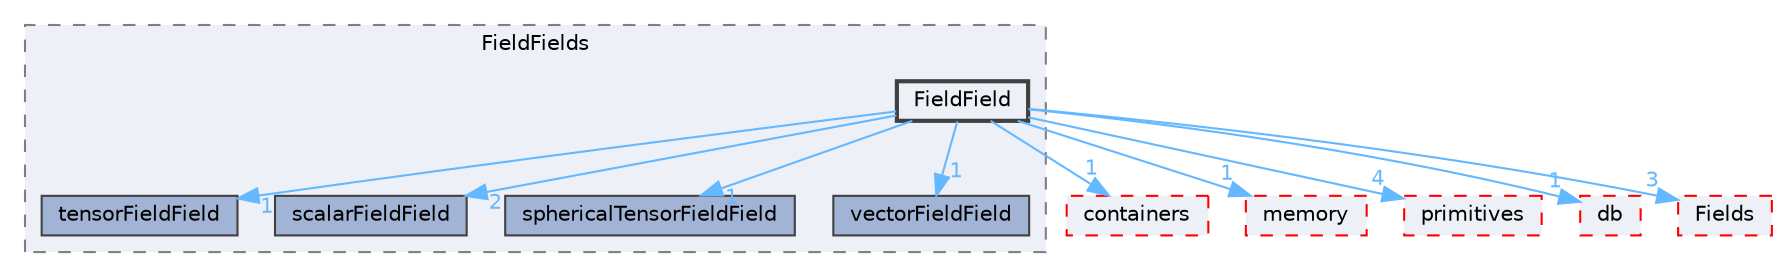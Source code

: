 digraph "src/OpenFOAM/fields/FieldFields/FieldField"
{
 // LATEX_PDF_SIZE
  bgcolor="transparent";
  edge [fontname=Helvetica,fontsize=10,labelfontname=Helvetica,labelfontsize=10];
  node [fontname=Helvetica,fontsize=10,shape=box,height=0.2,width=0.4];
  compound=true
  subgraph clusterdir_8eb3a7b50b56ddbfb00a2ddef0a44ff7 {
    graph [ bgcolor="#edf0f7", pencolor="grey50", label="FieldFields", fontname=Helvetica,fontsize=10 style="filled,dashed", URL="dir_8eb3a7b50b56ddbfb00a2ddef0a44ff7.html",tooltip=""]
  dir_329200a62fbb643b3a79027a467246b8 [label="tensorFieldField", fillcolor="#a2b4d6", color="grey25", style="filled", URL="dir_329200a62fbb643b3a79027a467246b8.html",tooltip=""];
  dir_9532f5f87ef7d0421d1a65aa038fac73 [label="scalarFieldField", fillcolor="#a2b4d6", color="grey25", style="filled", URL="dir_9532f5f87ef7d0421d1a65aa038fac73.html",tooltip=""];
  dir_a5ca28bbfda614847e1853631bcb3472 [label="sphericalTensorFieldField", fillcolor="#a2b4d6", color="grey25", style="filled", URL="dir_a5ca28bbfda614847e1853631bcb3472.html",tooltip=""];
  dir_daf0cd31b35ae7f565b38d5f3d7eb296 [label="vectorFieldField", fillcolor="#a2b4d6", color="grey25", style="filled", URL="dir_daf0cd31b35ae7f565b38d5f3d7eb296.html",tooltip=""];
  dir_6a165c25c7671b109f1487b039c5c2a6 [label="FieldField", fillcolor="#edf0f7", color="grey25", style="filled,bold", URL="dir_6a165c25c7671b109f1487b039c5c2a6.html",tooltip=""];
  }
  dir_19d0872053bde092be81d7fe3f56cbf7 [label="containers", fillcolor="#edf0f7", color="red", style="filled,dashed", URL="dir_19d0872053bde092be81d7fe3f56cbf7.html",tooltip=""];
  dir_385a22dcc2f7120acb0f1a7a832b3b8d [label="memory", fillcolor="#edf0f7", color="red", style="filled,dashed", URL="dir_385a22dcc2f7120acb0f1a7a832b3b8d.html",tooltip=""];
  dir_3e50f45338116b169052b428016851aa [label="primitives", fillcolor="#edf0f7", color="red", style="filled,dashed", URL="dir_3e50f45338116b169052b428016851aa.html",tooltip=""];
  dir_63c634f7a7cfd679ac26c67fb30fc32f [label="db", fillcolor="#edf0f7", color="red", style="filled,dashed", URL="dir_63c634f7a7cfd679ac26c67fb30fc32f.html",tooltip=""];
  dir_7d364942a13d3ce50f6681364b448a98 [label="Fields", fillcolor="#edf0f7", color="red", style="filled,dashed", URL="dir_7d364942a13d3ce50f6681364b448a98.html",tooltip=""];
  dir_6a165c25c7671b109f1487b039c5c2a6->dir_19d0872053bde092be81d7fe3f56cbf7 [headlabel="1", labeldistance=1.5 headhref="dir_001326_000669.html" href="dir_001326_000669.html" color="steelblue1" fontcolor="steelblue1"];
  dir_6a165c25c7671b109f1487b039c5c2a6->dir_329200a62fbb643b3a79027a467246b8 [headlabel="1", labeldistance=1.5 headhref="dir_001326_003985.html" href="dir_001326_003985.html" color="steelblue1" fontcolor="steelblue1"];
  dir_6a165c25c7671b109f1487b039c5c2a6->dir_385a22dcc2f7120acb0f1a7a832b3b8d [headlabel="1", labeldistance=1.5 headhref="dir_001326_002352.html" href="dir_001326_002352.html" color="steelblue1" fontcolor="steelblue1"];
  dir_6a165c25c7671b109f1487b039c5c2a6->dir_3e50f45338116b169052b428016851aa [headlabel="4", labeldistance=1.5 headhref="dir_001326_003069.html" href="dir_001326_003069.html" color="steelblue1" fontcolor="steelblue1"];
  dir_6a165c25c7671b109f1487b039c5c2a6->dir_63c634f7a7cfd679ac26c67fb30fc32f [headlabel="1", labeldistance=1.5 headhref="dir_001326_000817.html" href="dir_001326_000817.html" color="steelblue1" fontcolor="steelblue1"];
  dir_6a165c25c7671b109f1487b039c5c2a6->dir_7d364942a13d3ce50f6681364b448a98 [headlabel="3", labeldistance=1.5 headhref="dir_001326_001336.html" href="dir_001326_001336.html" color="steelblue1" fontcolor="steelblue1"];
  dir_6a165c25c7671b109f1487b039c5c2a6->dir_9532f5f87ef7d0421d1a65aa038fac73 [headlabel="2", labeldistance=1.5 headhref="dir_001326_003418.html" href="dir_001326_003418.html" color="steelblue1" fontcolor="steelblue1"];
  dir_6a165c25c7671b109f1487b039c5c2a6->dir_a5ca28bbfda614847e1853631bcb3472 [headlabel="1", labeldistance=1.5 headhref="dir_001326_003710.html" href="dir_001326_003710.html" color="steelblue1" fontcolor="steelblue1"];
  dir_6a165c25c7671b109f1487b039c5c2a6->dir_daf0cd31b35ae7f565b38d5f3d7eb296 [headlabel="1", labeldistance=1.5 headhref="dir_001326_004262.html" href="dir_001326_004262.html" color="steelblue1" fontcolor="steelblue1"];
}
